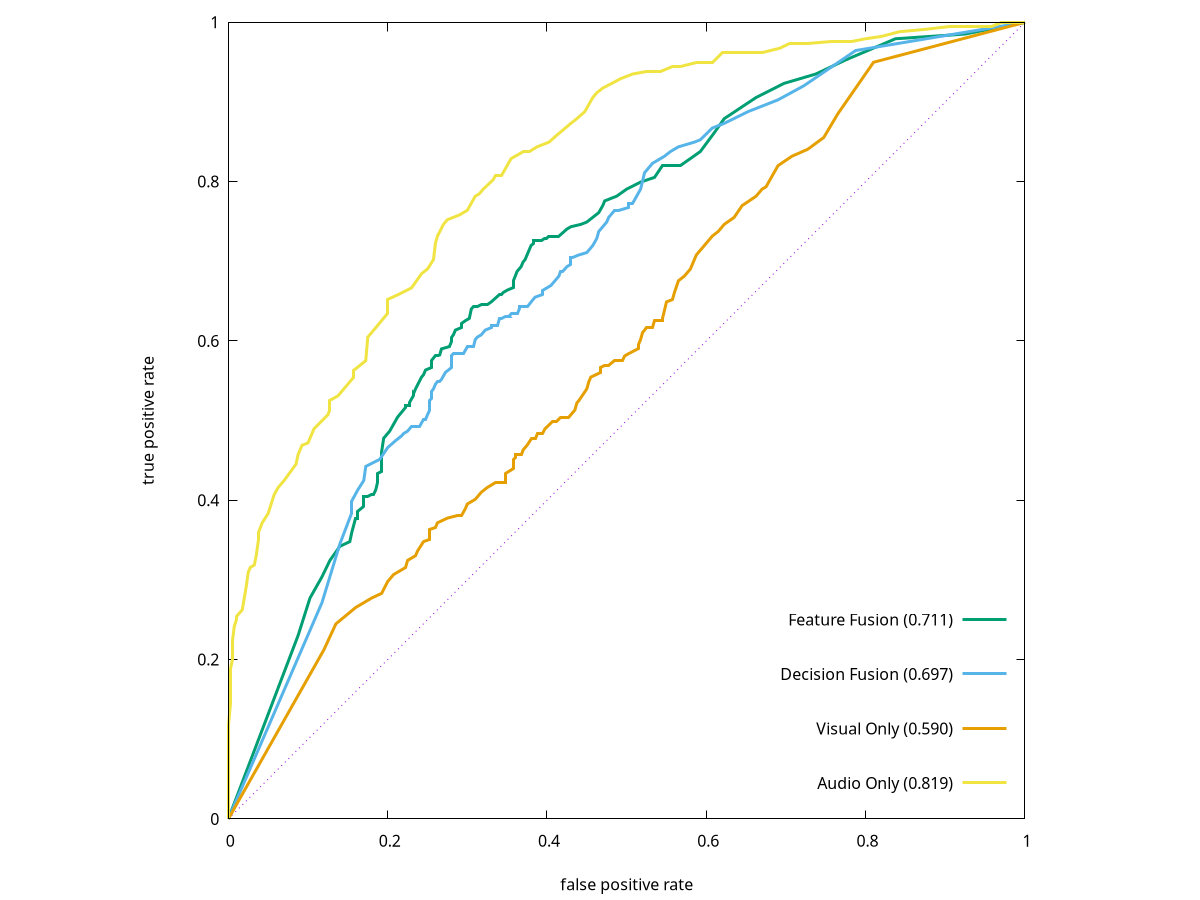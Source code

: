 #genearted by plot_roc.sh
set term tikz size 10,10
#set title 'fragile'
set key right bottom spacing 2.5
set xlabel 'false positive rate' offset 0,-.5
set ylabel 'true positive rate' offset -2,0
set size square
plot x dt 3 notitle, '-' w l lw 3 title 'Feature Fusion (0.711)', '-' w l lw 3 title 'Decision Fusion (0.697)', '-' w l lw 3 title 'Visual Only (0.590)', '-' w l lw 3 title 'Audio Only (0.819)'
1.00000 1.00000
0.92500 0.98525
0.83750 0.97935
0.77500 0.95280
0.73750 0.93510
0.69750 0.92330
0.66250 0.90560
0.62250 0.87906
0.61000 0.86136
0.59250 0.83776
0.56750 0.82006
0.54500 0.82006
0.53500 0.80531
0.51750 0.79941
0.50000 0.79056
0.48750 0.78171
0.47250 0.77581
0.47000 0.76991
0.46500 0.76106
0.45000 0.74926
0.44250 0.74631
0.43000 0.74336
0.42500 0.74041
0.41500 0.73156
0.40250 0.73156
0.40000 0.72861
0.39750 0.72861
0.39250 0.72566
0.38250 0.72566
0.38250 0.72271
0.38000 0.71976
0.38000 0.71976
0.37500 0.70796
0.37250 0.70206
0.37000 0.69912
0.36750 0.69322
0.36500 0.69027
0.36250 0.68732
0.35750 0.67552
0.35750 0.66667
0.35000 0.66372
0.34500 0.66077
0.34250 0.65782
0.34000 0.65782
0.33000 0.64897
0.32500 0.64602
0.31750 0.64602
0.31250 0.64307
0.30750 0.64307
0.30500 0.64012
0.30250 0.62832
0.29750 0.62537
0.29250 0.62242
0.29250 0.61652
0.28500 0.61357
0.28250 0.60767
0.28000 0.60472
0.28000 0.59882
0.27750 0.59292
0.26750 0.58997
0.26500 0.58112
0.26500 0.58112
0.26250 0.58112
0.26000 0.58112
0.25500 0.57522
0.25500 0.56637
0.24750 0.56342
0.24500 0.55752
0.24250 0.55457
0.23500 0.53982
0.23250 0.53392
0.23250 0.53392
0.23250 0.53097
0.22750 0.52212
0.22750 0.51917
0.22250 0.51917
0.22250 0.51622
0.21250 0.50442
0.20750 0.49558
0.20250 0.48673
0.19500 0.47788
0.19250 0.46018
0.19250 0.43658
0.18750 0.43363
0.18750 0.42183
0.18500 0.41298
0.18250 0.40708
0.18000 0.40708
0.17500 0.40413
0.17000 0.40413
0.17000 0.39233
0.16250 0.38643
0.16250 0.37758
0.16000 0.37758
0.15500 0.35988
0.15250 0.34808
0.14000 0.34218
0.12750 0.32448
0.11750 0.30383
0.10250 0.27729
0.08750 0.23009
0.00000 0.00000
e
1.00000 1.00000
0.78750 0.96460
0.72250 0.92035
0.69000 0.90265
0.65250 0.88791
0.62250 0.87316
0.60750 0.86726
0.59250 0.85251
0.58500 0.84956
0.56500 0.84366
0.55500 0.83776
0.54750 0.83186
0.53250 0.82301
0.52250 0.81121
0.51750 0.79056
0.50750 0.77286
0.50250 0.77286
0.50250 0.76696
0.49000 0.76401
0.48500 0.76401
0.47750 0.75516
0.47500 0.74926
0.46500 0.73746
0.46250 0.72861
0.45750 0.71976
0.45000 0.71091
0.44000 0.70796
0.43250 0.70501
0.43000 0.70501
0.43000 0.69617
0.42500 0.69322
0.42250 0.69027
0.42250 0.69027
0.42000 0.68732
0.41750 0.68732
0.41500 0.68142
0.41000 0.67552
0.40500 0.66962
0.40000 0.66667
0.39500 0.66372
0.39500 0.65782
0.38500 0.65487
0.38250 0.65192
0.37500 0.64307
0.37250 0.64307
0.37000 0.64307
0.36500 0.64307
0.36500 0.64012
0.36250 0.63422
0.35500 0.63422
0.35250 0.63127
0.35250 0.63127
0.34750 0.63127
0.34250 0.62832
0.34000 0.62832
0.33750 0.61947
0.33500 0.61947
0.33000 0.61947
0.33000 0.61652
0.32250 0.61357
0.31750 0.60767
0.31250 0.60472
0.31250 0.60472
0.31000 0.60177
0.30750 0.59292
0.30000 0.59292
0.29500 0.58407
0.28250 0.58407
0.28000 0.58112
0.28000 0.56637
0.27250 0.56047
0.26750 0.55162
0.26750 0.55162
0.26500 0.54867
0.26250 0.54867
0.26000 0.54572
0.25750 0.53982
0.25500 0.53687
0.25500 0.52802
0.25250 0.52507
0.25250 0.51917
0.25250 0.51327
0.25000 0.50737
0.24750 0.50147
0.24500 0.50147
0.24000 0.49263
0.23000 0.49263
0.22500 0.48673
0.22000 0.48378
0.21750 0.48083
0.21000 0.47493
0.20000 0.46608
0.19000 0.45133
0.17250 0.44248
0.17000 0.42478
0.16250 0.41298
0.15500 0.39823
0.15500 0.38348
0.14000 0.34513
0.11750 0.27139
0.00000 0.00000
e
1.00000 1.00000
0.81000 0.94985
0.76500 0.88496
0.74750 0.85546
0.72750 0.84071
0.70750 0.83186
0.69000 0.82006
0.67500 0.79351
0.67000 0.79056
0.66250 0.78171
0.64500 0.76991
0.63500 0.75516
0.62250 0.74631
0.61500 0.73746
0.60750 0.73156
0.60000 0.72271
0.59250 0.71386
0.58750 0.70796
0.58000 0.69027
0.57250 0.68142
0.56500 0.67552
0.56000 0.66077
0.55750 0.65192
0.55000 0.64897
0.54500 0.62832
0.54500 0.62537
0.53500 0.62537
0.53250 0.61652
0.52500 0.61652
0.52250 0.61357
0.52000 0.61062
0.51750 0.60177
0.51750 0.60177
0.51500 0.59587
0.51500 0.58997
0.50250 0.58407
0.49750 0.58112
0.49500 0.57522
0.48500 0.57522
0.47750 0.56932
0.47250 0.56932
0.46750 0.56637
0.46750 0.56047
0.45500 0.55457
0.45250 0.54867
0.45000 0.53982
0.44000 0.52507
0.43750 0.52212
0.43500 0.51327
0.42750 0.50442
0.42250 0.50442
0.41750 0.50442
0.41250 0.49853
0.41000 0.49853
0.40750 0.49853
0.39750 0.48968
0.39500 0.48378
0.38750 0.48378
0.38500 0.47788
0.38000 0.47788
0.37500 0.46903
0.37500 0.46903
0.37250 0.46608
0.37000 0.46313
0.36750 0.45723
0.36000 0.45723
0.36000 0.45428
0.35750 0.45133
0.35750 0.44543
0.35750 0.43953
0.34750 0.43363
0.34750 0.42183
0.34750 0.42183
0.34250 0.42183
0.33750 0.42183
0.33500 0.42183
0.32500 0.41593
0.31750 0.41003
0.31000 0.40118
0.30500 0.39823
0.30000 0.39528
0.29750 0.38938
0.29250 0.38053
0.28750 0.38053
0.27500 0.37758
0.26250 0.37168
0.26000 0.36578
0.25250 0.36283
0.25250 0.35103
0.24500 0.34808
0.23750 0.33628
0.23500 0.33038
0.23000 0.32743
0.22500 0.32448
0.22250 0.31563
0.20750 0.30678
0.20000 0.29794
0.19250 0.28319
0.18000 0.27729
0.16000 0.26549
0.13500 0.24484
0.12000 0.21239
0.00000 0.00000
e
1.00000 1.00000
0.98750 1.00000
0.97000 1.00000
0.95750 0.99410
0.95000 0.99410
0.94250 0.99410
0.90500 0.99410
0.87500 0.99115
0.84250 0.98820
0.82000 0.98230
0.80000 0.97935
0.78250 0.97640
0.75750 0.97640
0.72750 0.97345
0.70500 0.97345
0.69250 0.96755
0.67000 0.96165
0.65250 0.96165
0.62750 0.96165
0.62000 0.96165
0.60750 0.94985
0.58750 0.94985
0.56750 0.94395
0.55750 0.94395
0.54250 0.93805
0.52500 0.93805
0.50750 0.93510
0.49250 0.92920
0.47000 0.91740
0.46250 0.91150
0.45750 0.90560
0.44750 0.88791
0.44750 0.88791
0.43750 0.87906
0.43000 0.87316
0.41250 0.85841
0.40250 0.84956
0.38750 0.84366
0.37750 0.83776
0.37000 0.83776
0.35500 0.82891
0.34250 0.80826
0.33500 0.80826
0.33250 0.80236
0.32000 0.79056
0.31500 0.78466
0.31000 0.78171
0.30000 0.76401
0.29000 0.75811
0.27500 0.75221
0.27000 0.74631
0.26250 0.73156
0.26000 0.72271
0.25750 0.70206
0.25000 0.69027
0.24250 0.68437
0.23000 0.66667
0.21250 0.65782
0.20000 0.65192
0.20000 0.63422
0.18250 0.61357
0.17500 0.60472
0.17250 0.57522
0.17250 0.57522
0.15750 0.56342
0.15750 0.55457
0.14500 0.53982
0.13750 0.53097
0.12750 0.52507
0.12750 0.51327
0.12500 0.50737
0.10750 0.48968
0.10000 0.47198
0.09250 0.46903
0.09250 0.46903
0.08750 0.45723
0.08500 0.44543
0.07000 0.42478
0.06250 0.41593
0.05750 0.40708
0.05000 0.38348
0.04250 0.37168
0.03750 0.35988
0.03750 0.35103
0.03500 0.33038
0.03250 0.31858
0.02750 0.31563
0.02500 0.30973
0.02250 0.29204
0.02000 0.27729
0.01750 0.26254
0.01000 0.25369
0.01000 0.25074
0.00750 0.24189
0.00500 0.22419
0.00500 0.20944
0.00500 0.20059
0.00250 0.18879
0.00250 0.17994
0.00250 0.16224
0.00250 0.14454
0.00000 0.11799
0.00000 0.08260
0.00000 0.03835
0.00000 0.00000
e
